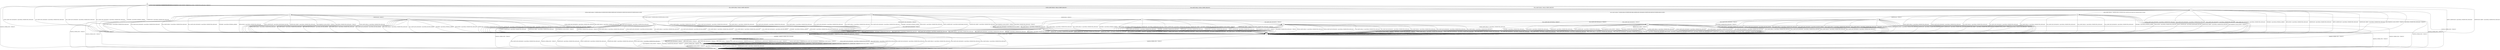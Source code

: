 digraph h5 {
s0 [label="s0"];
s1 [label="s1"];
s2 [label="s2"];
s3 [label="s3"];
s4 [label="s4"];
s5 [label="s5"];
s12 [label="s12"];
s16 [label="s16"];
s6 [label="s6"];
s7 [label="s7"];
s13 [label="s13"];
s17 [label="s17"];
s8 [label="s8"];
s9 [label="s9"];
s14 [label="s14"];
s10 [label="s10"];
s15 [label="s15"];
s11 [label="s11"];
s0 -> s1 [label="ECDH_CLIENT_HELLO / HELLO_VERIFY_REQUEST"];
s0 -> s2 [label="ECDH_CLIENT_KEY_EXCHANGE / Alert(FATAL,UNEXPECTED_MESSAGE)"];
s0 -> s1 [label="DH_CLIENT_HELLO / HELLO_VERIFY_REQUEST"];
s0 -> s2 [label="DH_CLIENT_KEY_EXCHANGE / Alert(FATAL,UNEXPECTED_MESSAGE)"];
s0 -> s1 [label="PSK_CLIENT_HELLO / HELLO_VERIFY_REQUEST"];
s0 -> s2 [label="PSK_CLIENT_KEY_EXCHANGE / Alert(FATAL,UNEXPECTED_MESSAGE)"];
s0 -> s1 [label="RSA_CLIENT_HELLO / HELLO_VERIFY_REQUEST"];
s0 -> s2 [label="RSA_CLIENT_KEY_EXCHANGE / Alert(FATAL,UNEXPECTED_MESSAGE)"];
s0 -> s3 [label="CHANGE_CIPHER_SPEC / TIMEOUT"];
s0 -> s2 [label="FINISHED / Alert(FATAL,INTERNAL_ERROR)"];
s0 -> s0 [label="APPLICATION / Alert(FATAL,UNEXPECTED_MESSAGE)"];
s0 -> s2 [label="CERTIFICATE / Alert(FATAL,UNEXPECTED_MESSAGE)"];
s0 -> s2 [label="EMPTY_CERTIFICATE / Alert(FATAL,UNEXPECTED_MESSAGE)"];
s0 -> s2 [label="CERTIFICATE_VERIFY / Alert(FATAL,UNEXPECTED_MESSAGE)"];
s0 -> s0 [label="Alert(WARNING,CLOSE_NOTIFY) / TIMEOUT"];
s0 -> s0 [label="Alert(FATAL,UNEXPECTED_MESSAGE) / TIMEOUT"];
s1 -> s4 [label="ECDH_CLIENT_HELLO / SERVER_HELLO,CERTIFICATE,ECDHE_SERVER_KEY_EXCHANGE,CERTIFICATE_REQUEST,SERVER_HELLO_DONE"];
s1 -> s2 [label="ECDH_CLIENT_KEY_EXCHANGE / Alert(FATAL,UNEXPECTED_MESSAGE)"];
s1 -> s12 [label="DH_CLIENT_HELLO / SERVER_HELLO,CERTIFICATE,DHE_SERVER_KEY_EXCHANGE,CERTIFICATE_REQUEST,SERVER_HELLO_DONE"];
s1 -> s2 [label="DH_CLIENT_KEY_EXCHANGE / Alert(FATAL,UNEXPECTED_MESSAGE)"];
s1 -> s5 [label="PSK_CLIENT_HELLO / SERVER_HELLO,SERVER_HELLO_DONE"];
s1 -> s2 [label="PSK_CLIENT_KEY_EXCHANGE / Alert(FATAL,UNEXPECTED_MESSAGE)"];
s1 -> s16 [label="RSA_CLIENT_HELLO / SERVER_HELLO,CERTIFICATE,CERTIFICATE_REQUEST,SERVER_HELLO_DONE"];
s1 -> s2 [label="RSA_CLIENT_KEY_EXCHANGE / Alert(FATAL,UNEXPECTED_MESSAGE)"];
s1 -> s3 [label="CHANGE_CIPHER_SPEC / TIMEOUT"];
s1 -> s2 [label="FINISHED / Alert(FATAL,INTERNAL_ERROR)"];
s1 -> s2 [label="APPLICATION / Alert(FATAL,UNEXPECTED_MESSAGE)"];
s1 -> s2 [label="CERTIFICATE / Alert(FATAL,UNEXPECTED_MESSAGE)"];
s1 -> s2 [label="EMPTY_CERTIFICATE / Alert(FATAL,UNEXPECTED_MESSAGE)"];
s1 -> s2 [label="CERTIFICATE_VERIFY / Alert(FATAL,UNEXPECTED_MESSAGE)"];
s1 -> s2 [label="Alert(WARNING,CLOSE_NOTIFY) / TIMEOUT"];
s1 -> s2 [label="Alert(FATAL,UNEXPECTED_MESSAGE) / TIMEOUT"];
s2 -> s2 [label="ECDH_CLIENT_HELLO / TIMEOUT"];
s2 -> s2 [label="ECDH_CLIENT_KEY_EXCHANGE / TIMEOUT"];
s2 -> s2 [label="DH_CLIENT_HELLO / TIMEOUT"];
s2 -> s2 [label="DH_CLIENT_KEY_EXCHANGE / TIMEOUT"];
s2 -> s2 [label="PSK_CLIENT_HELLO / TIMEOUT"];
s2 -> s2 [label="PSK_CLIENT_KEY_EXCHANGE / TIMEOUT"];
s2 -> s2 [label="RSA_CLIENT_HELLO / TIMEOUT"];
s2 -> s2 [label="RSA_CLIENT_KEY_EXCHANGE / TIMEOUT"];
s2 -> s3 [label="CHANGE_CIPHER_SPEC / TIMEOUT"];
s2 -> s2 [label="FINISHED / TIMEOUT"];
s2 -> s2 [label="APPLICATION / Alert(FATAL,UNEXPECTED_MESSAGE)"];
s2 -> s2 [label="CERTIFICATE / TIMEOUT"];
s2 -> s2 [label="EMPTY_CERTIFICATE / TIMEOUT"];
s2 -> s2 [label="CERTIFICATE_VERIFY / TIMEOUT"];
s2 -> s2 [label="Alert(WARNING,CLOSE_NOTIFY) / TIMEOUT"];
s2 -> s2 [label="Alert(FATAL,UNEXPECTED_MESSAGE) / TIMEOUT"];
s3 -> s3 [label="ECDH_CLIENT_HELLO / TIMEOUT"];
s3 -> s3 [label="ECDH_CLIENT_KEY_EXCHANGE / TIMEOUT"];
s3 -> s3 [label="DH_CLIENT_HELLO / TIMEOUT"];
s3 -> s3 [label="DH_CLIENT_KEY_EXCHANGE / TIMEOUT"];
s3 -> s3 [label="PSK_CLIENT_HELLO / TIMEOUT"];
s3 -> s3 [label="PSK_CLIENT_KEY_EXCHANGE / TIMEOUT"];
s3 -> s3 [label="RSA_CLIENT_HELLO / TIMEOUT"];
s3 -> s3 [label="RSA_CLIENT_KEY_EXCHANGE / TIMEOUT"];
s3 -> s3 [label="CHANGE_CIPHER_SPEC / TIMEOUT"];
s3 -> s3 [label="FINISHED / TIMEOUT"];
s3 -> s3 [label="APPLICATION / TIMEOUT"];
s3 -> s3 [label="CERTIFICATE / TIMEOUT"];
s3 -> s3 [label="EMPTY_CERTIFICATE / TIMEOUT"];
s3 -> s3 [label="CERTIFICATE_VERIFY / TIMEOUT"];
s3 -> s3 [label="Alert(WARNING,CLOSE_NOTIFY) / TIMEOUT"];
s3 -> s3 [label="Alert(FATAL,UNEXPECTED_MESSAGE) / TIMEOUT"];
s4 -> s2 [label="ECDH_CLIENT_HELLO / Alert(FATAL,UNEXPECTED_MESSAGE)"];
s4 -> s2 [label="ECDH_CLIENT_KEY_EXCHANGE / Alert(FATAL,UNEXPECTED_MESSAGE)"];
s4 -> s2 [label="DH_CLIENT_HELLO / Alert(FATAL,UNEXPECTED_MESSAGE)"];
s4 -> s2 [label="DH_CLIENT_KEY_EXCHANGE / Alert(FATAL,UNEXPECTED_MESSAGE)"];
s4 -> s2 [label="PSK_CLIENT_HELLO / Alert(FATAL,UNEXPECTED_MESSAGE)"];
s4 -> s2 [label="PSK_CLIENT_KEY_EXCHANGE / Alert(FATAL,UNEXPECTED_MESSAGE)"];
s4 -> s2 [label="RSA_CLIENT_HELLO / Alert(FATAL,UNEXPECTED_MESSAGE)"];
s4 -> s2 [label="RSA_CLIENT_KEY_EXCHANGE / Alert(FATAL,UNEXPECTED_MESSAGE)"];
s4 -> s3 [label="CHANGE_CIPHER_SPEC / TIMEOUT"];
s4 -> s2 [label="FINISHED / Alert(FATAL,INTERNAL_ERROR)"];
s4 -> s2 [label="APPLICATION / Alert(FATAL,UNEXPECTED_MESSAGE)"];
s4 -> s6 [label="CERTIFICATE / TIMEOUT"];
s4 -> s2 [label="EMPTY_CERTIFICATE / Alert(FATAL,HANDSHAKE_FAILURE)"];
s4 -> s2 [label="CERTIFICATE_VERIFY / Alert(FATAL,UNEXPECTED_MESSAGE)"];
s4 -> s2 [label="Alert(WARNING,CLOSE_NOTIFY) / TIMEOUT"];
s4 -> s2 [label="Alert(FATAL,UNEXPECTED_MESSAGE) / TIMEOUT"];
s5 -> s2 [label="ECDH_CLIENT_HELLO / Alert(FATAL,UNEXPECTED_MESSAGE)"];
s5 -> s2 [label="ECDH_CLIENT_KEY_EXCHANGE / Alert(FATAL,DECODE_ERROR)"];
s5 -> s2 [label="DH_CLIENT_HELLO / Alert(FATAL,UNEXPECTED_MESSAGE)"];
s5 -> s2 [label="DH_CLIENT_KEY_EXCHANGE / Alert(FATAL,DECODE_ERROR)"];
s5 -> s2 [label="PSK_CLIENT_HELLO / Alert(FATAL,UNEXPECTED_MESSAGE)"];
s5 -> s7 [label="PSK_CLIENT_KEY_EXCHANGE / TIMEOUT"];
s5 -> s2 [label="RSA_CLIENT_HELLO / Alert(FATAL,UNEXPECTED_MESSAGE)"];
s5 -> s2 [label="RSA_CLIENT_KEY_EXCHANGE / Alert(FATAL,DECODE_ERROR)"];
s5 -> s3 [label="CHANGE_CIPHER_SPEC / TIMEOUT"];
s5 -> s2 [label="FINISHED / Alert(FATAL,INTERNAL_ERROR)"];
s5 -> s2 [label="APPLICATION / Alert(FATAL,UNEXPECTED_MESSAGE)"];
s5 -> s2 [label="CERTIFICATE / Alert(FATAL,UNEXPECTED_MESSAGE)"];
s5 -> s2 [label="EMPTY_CERTIFICATE / Alert(FATAL,UNEXPECTED_MESSAGE)"];
s5 -> s2 [label="CERTIFICATE_VERIFY / Alert(FATAL,UNEXPECTED_MESSAGE)"];
s5 -> s2 [label="Alert(WARNING,CLOSE_NOTIFY) / TIMEOUT"];
s5 -> s2 [label="Alert(FATAL,UNEXPECTED_MESSAGE) / TIMEOUT"];
s12 -> s2 [label="ECDH_CLIENT_HELLO / Alert(FATAL,UNEXPECTED_MESSAGE)"];
s12 -> s2 [label="ECDH_CLIENT_KEY_EXCHANGE / Alert(FATAL,UNEXPECTED_MESSAGE)"];
s12 -> s2 [label="DH_CLIENT_HELLO / Alert(FATAL,UNEXPECTED_MESSAGE)"];
s12 -> s2 [label="DH_CLIENT_KEY_EXCHANGE / Alert(FATAL,UNEXPECTED_MESSAGE)"];
s12 -> s2 [label="PSK_CLIENT_HELLO / Alert(FATAL,UNEXPECTED_MESSAGE)"];
s12 -> s2 [label="PSK_CLIENT_KEY_EXCHANGE / Alert(FATAL,UNEXPECTED_MESSAGE)"];
s12 -> s2 [label="RSA_CLIENT_HELLO / Alert(FATAL,UNEXPECTED_MESSAGE)"];
s12 -> s2 [label="RSA_CLIENT_KEY_EXCHANGE / Alert(FATAL,UNEXPECTED_MESSAGE)"];
s12 -> s3 [label="CHANGE_CIPHER_SPEC / TIMEOUT"];
s12 -> s2 [label="FINISHED / Alert(FATAL,INTERNAL_ERROR)"];
s12 -> s2 [label="APPLICATION / Alert(FATAL,UNEXPECTED_MESSAGE)"];
s12 -> s13 [label="CERTIFICATE / TIMEOUT"];
s12 -> s2 [label="EMPTY_CERTIFICATE / Alert(FATAL,HANDSHAKE_FAILURE)"];
s12 -> s2 [label="CERTIFICATE_VERIFY / Alert(FATAL,UNEXPECTED_MESSAGE)"];
s12 -> s2 [label="Alert(WARNING,CLOSE_NOTIFY) / TIMEOUT"];
s12 -> s2 [label="Alert(FATAL,UNEXPECTED_MESSAGE) / TIMEOUT"];
s16 -> s2 [label="ECDH_CLIENT_HELLO / Alert(FATAL,UNEXPECTED_MESSAGE)"];
s16 -> s2 [label="ECDH_CLIENT_KEY_EXCHANGE / Alert(FATAL,UNEXPECTED_MESSAGE)"];
s16 -> s2 [label="DH_CLIENT_HELLO / Alert(FATAL,UNEXPECTED_MESSAGE)"];
s16 -> s2 [label="DH_CLIENT_KEY_EXCHANGE / Alert(FATAL,UNEXPECTED_MESSAGE)"];
s16 -> s2 [label="PSK_CLIENT_HELLO / Alert(FATAL,UNEXPECTED_MESSAGE)"];
s16 -> s2 [label="PSK_CLIENT_KEY_EXCHANGE / Alert(FATAL,UNEXPECTED_MESSAGE)"];
s16 -> s2 [label="RSA_CLIENT_HELLO / Alert(FATAL,UNEXPECTED_MESSAGE)"];
s16 -> s2 [label="RSA_CLIENT_KEY_EXCHANGE / Alert(FATAL,UNEXPECTED_MESSAGE)"];
s16 -> s3 [label="CHANGE_CIPHER_SPEC / TIMEOUT"];
s16 -> s2 [label="FINISHED / Alert(FATAL,INTERNAL_ERROR)"];
s16 -> s2 [label="APPLICATION / Alert(FATAL,UNEXPECTED_MESSAGE)"];
s16 -> s17 [label="CERTIFICATE / TIMEOUT"];
s16 -> s2 [label="EMPTY_CERTIFICATE / Alert(FATAL,HANDSHAKE_FAILURE)"];
s16 -> s2 [label="CERTIFICATE_VERIFY / Alert(FATAL,UNEXPECTED_MESSAGE)"];
s16 -> s2 [label="Alert(WARNING,CLOSE_NOTIFY) / TIMEOUT"];
s16 -> s2 [label="Alert(FATAL,UNEXPECTED_MESSAGE) / TIMEOUT"];
s6 -> s2 [label="ECDH_CLIENT_HELLO / Alert(FATAL,UNEXPECTED_MESSAGE)"];
s6 -> s8 [label="ECDH_CLIENT_KEY_EXCHANGE / TIMEOUT"];
s6 -> s2 [label="DH_CLIENT_HELLO / Alert(FATAL,UNEXPECTED_MESSAGE)"];
s6 -> s2 [label="DH_CLIENT_KEY_EXCHANGE / Alert(FATAL,DECODE_ERROR)"];
s6 -> s2 [label="PSK_CLIENT_HELLO / Alert(FATAL,UNEXPECTED_MESSAGE)"];
s6 -> s2 [label="PSK_CLIENT_KEY_EXCHANGE / Alert(FATAL,DECODE_ERROR)"];
s6 -> s2 [label="RSA_CLIENT_HELLO / Alert(FATAL,UNEXPECTED_MESSAGE)"];
s6 -> s2 [label="RSA_CLIENT_KEY_EXCHANGE / Alert(FATAL,DECODE_ERROR)"];
s6 -> s3 [label="CHANGE_CIPHER_SPEC / TIMEOUT"];
s6 -> s2 [label="FINISHED / Alert(FATAL,INTERNAL_ERROR)"];
s6 -> s2 [label="APPLICATION / Alert(FATAL,UNEXPECTED_MESSAGE)"];
s6 -> s2 [label="CERTIFICATE / Alert(FATAL,UNEXPECTED_MESSAGE)"];
s6 -> s2 [label="EMPTY_CERTIFICATE / Alert(FATAL,UNEXPECTED_MESSAGE)"];
s6 -> s2 [label="CERTIFICATE_VERIFY / Alert(FATAL,UNEXPECTED_MESSAGE)"];
s6 -> s2 [label="Alert(WARNING,CLOSE_NOTIFY) / TIMEOUT"];
s6 -> s2 [label="Alert(FATAL,UNEXPECTED_MESSAGE) / TIMEOUT"];
s7 -> s2 [label="ECDH_CLIENT_HELLO / Alert(FATAL,UNEXPECTED_MESSAGE)"];
s7 -> s2 [label="ECDH_CLIENT_KEY_EXCHANGE / Alert(FATAL,UNEXPECTED_MESSAGE)"];
s7 -> s2 [label="DH_CLIENT_HELLO / Alert(FATAL,UNEXPECTED_MESSAGE)"];
s7 -> s2 [label="DH_CLIENT_KEY_EXCHANGE / Alert(FATAL,UNEXPECTED_MESSAGE)"];
s7 -> s2 [label="PSK_CLIENT_HELLO / Alert(FATAL,UNEXPECTED_MESSAGE)"];
s7 -> s2 [label="PSK_CLIENT_KEY_EXCHANGE / Alert(FATAL,UNEXPECTED_MESSAGE)"];
s7 -> s2 [label="RSA_CLIENT_HELLO / Alert(FATAL,UNEXPECTED_MESSAGE)"];
s7 -> s2 [label="RSA_CLIENT_KEY_EXCHANGE / Alert(FATAL,UNEXPECTED_MESSAGE)"];
s7 -> s9 [label="CHANGE_CIPHER_SPEC / TIMEOUT"];
s7 -> s2 [label="FINISHED / Alert(FATAL,UNEXPECTED_MESSAGE)"];
s7 -> s2 [label="APPLICATION / Alert(FATAL,UNEXPECTED_MESSAGE)"];
s7 -> s2 [label="CERTIFICATE / Alert(FATAL,UNEXPECTED_MESSAGE)"];
s7 -> s2 [label="EMPTY_CERTIFICATE / Alert(FATAL,UNEXPECTED_MESSAGE)"];
s7 -> s2 [label="CERTIFICATE_VERIFY / Alert(FATAL,UNEXPECTED_MESSAGE)"];
s7 -> s2 [label="Alert(WARNING,CLOSE_NOTIFY) / TIMEOUT"];
s7 -> s2 [label="Alert(FATAL,UNEXPECTED_MESSAGE) / TIMEOUT"];
s13 -> s2 [label="ECDH_CLIENT_HELLO / Alert(FATAL,UNEXPECTED_MESSAGE)"];
s13 -> s2 [label="ECDH_CLIENT_KEY_EXCHANGE / Alert(FATAL,DECODE_ERROR)"];
s13 -> s2 [label="DH_CLIENT_HELLO / Alert(FATAL,UNEXPECTED_MESSAGE)"];
s13 -> s8 [label="DH_CLIENT_KEY_EXCHANGE / TIMEOUT"];
s13 -> s2 [label="PSK_CLIENT_HELLO / Alert(FATAL,UNEXPECTED_MESSAGE)"];
s13 -> s14 [label="PSK_CLIENT_KEY_EXCHANGE / TIMEOUT"];
s13 -> s2 [label="RSA_CLIENT_HELLO / Alert(FATAL,UNEXPECTED_MESSAGE)"];
s13 -> s14 [label="RSA_CLIENT_KEY_EXCHANGE / TIMEOUT"];
s13 -> s3 [label="CHANGE_CIPHER_SPEC / TIMEOUT"];
s13 -> s2 [label="FINISHED / Alert(FATAL,INTERNAL_ERROR)"];
s13 -> s2 [label="APPLICATION / Alert(FATAL,UNEXPECTED_MESSAGE)"];
s13 -> s2 [label="CERTIFICATE / Alert(FATAL,UNEXPECTED_MESSAGE)"];
s13 -> s2 [label="EMPTY_CERTIFICATE / Alert(FATAL,UNEXPECTED_MESSAGE)"];
s13 -> s2 [label="CERTIFICATE_VERIFY / Alert(FATAL,UNEXPECTED_MESSAGE)"];
s13 -> s2 [label="Alert(WARNING,CLOSE_NOTIFY) / TIMEOUT"];
s13 -> s2 [label="Alert(FATAL,UNEXPECTED_MESSAGE) / TIMEOUT"];
s17 -> s2 [label="ECDH_CLIENT_HELLO / Alert(FATAL,UNEXPECTED_MESSAGE)"];
s17 -> s2 [label="ECDH_CLIENT_KEY_EXCHANGE / Alert(FATAL,DECODE_ERROR)"];
s17 -> s2 [label="DH_CLIENT_HELLO / Alert(FATAL,UNEXPECTED_MESSAGE)"];
s17 -> s2 [label="DH_CLIENT_KEY_EXCHANGE / Alert(FATAL,DECRYPT_ERROR)"];
s17 -> s2 [label="PSK_CLIENT_HELLO / Alert(FATAL,UNEXPECTED_MESSAGE)"];
s17 -> s14 [label="PSK_CLIENT_KEY_EXCHANGE / TIMEOUT"];
s17 -> s2 [label="RSA_CLIENT_HELLO / Alert(FATAL,UNEXPECTED_MESSAGE)"];
s17 -> s8 [label="RSA_CLIENT_KEY_EXCHANGE / TIMEOUT"];
s17 -> s3 [label="CHANGE_CIPHER_SPEC / TIMEOUT"];
s17 -> s2 [label="FINISHED / Alert(FATAL,INTERNAL_ERROR)"];
s17 -> s2 [label="APPLICATION / Alert(FATAL,UNEXPECTED_MESSAGE)"];
s17 -> s2 [label="CERTIFICATE / Alert(FATAL,UNEXPECTED_MESSAGE)"];
s17 -> s2 [label="EMPTY_CERTIFICATE / Alert(FATAL,UNEXPECTED_MESSAGE)"];
s17 -> s2 [label="CERTIFICATE_VERIFY / Alert(FATAL,UNEXPECTED_MESSAGE)"];
s17 -> s2 [label="Alert(WARNING,CLOSE_NOTIFY) / TIMEOUT"];
s17 -> s2 [label="Alert(FATAL,UNEXPECTED_MESSAGE) / TIMEOUT"];
s8 -> s2 [label="ECDH_CLIENT_HELLO / Alert(FATAL,UNEXPECTED_MESSAGE)"];
s8 -> s2 [label="ECDH_CLIENT_KEY_EXCHANGE / Alert(FATAL,UNEXPECTED_MESSAGE)"];
s8 -> s2 [label="DH_CLIENT_HELLO / Alert(FATAL,UNEXPECTED_MESSAGE)"];
s8 -> s2 [label="DH_CLIENT_KEY_EXCHANGE / Alert(FATAL,UNEXPECTED_MESSAGE)"];
s8 -> s2 [label="PSK_CLIENT_HELLO / Alert(FATAL,UNEXPECTED_MESSAGE)"];
s8 -> s2 [label="PSK_CLIENT_KEY_EXCHANGE / Alert(FATAL,UNEXPECTED_MESSAGE)"];
s8 -> s2 [label="RSA_CLIENT_HELLO / Alert(FATAL,UNEXPECTED_MESSAGE)"];
s8 -> s2 [label="RSA_CLIENT_KEY_EXCHANGE / Alert(FATAL,UNEXPECTED_MESSAGE)"];
s8 -> s3 [label="CHANGE_CIPHER_SPEC / TIMEOUT"];
s8 -> s2 [label="FINISHED / Alert(FATAL,UNEXPECTED_MESSAGE)"];
s8 -> s2 [label="APPLICATION / Alert(FATAL,UNEXPECTED_MESSAGE)"];
s8 -> s2 [label="CERTIFICATE / Alert(FATAL,UNEXPECTED_MESSAGE)"];
s8 -> s2 [label="EMPTY_CERTIFICATE / Alert(FATAL,UNEXPECTED_MESSAGE)"];
s8 -> s7 [label="CERTIFICATE_VERIFY / TIMEOUT"];
s8 -> s2 [label="Alert(WARNING,CLOSE_NOTIFY) / TIMEOUT"];
s8 -> s2 [label="Alert(FATAL,UNEXPECTED_MESSAGE) / TIMEOUT"];
s9 -> s3 [label="ECDH_CLIENT_HELLO / Alert(FATAL,UNEXPECTED_MESSAGE)"];
s9 -> s3 [label="ECDH_CLIENT_KEY_EXCHANGE / Alert(FATAL,UNEXPECTED_MESSAGE)"];
s9 -> s3 [label="DH_CLIENT_HELLO / Alert(FATAL,UNEXPECTED_MESSAGE)"];
s9 -> s3 [label="DH_CLIENT_KEY_EXCHANGE / Alert(FATAL,UNEXPECTED_MESSAGE)"];
s9 -> s3 [label="PSK_CLIENT_HELLO / Alert(FATAL,UNEXPECTED_MESSAGE)"];
s9 -> s3 [label="PSK_CLIENT_KEY_EXCHANGE / Alert(FATAL,UNEXPECTED_MESSAGE)"];
s9 -> s3 [label="RSA_CLIENT_HELLO / Alert(FATAL,UNEXPECTED_MESSAGE)"];
s9 -> s3 [label="RSA_CLIENT_KEY_EXCHANGE / Alert(FATAL,UNEXPECTED_MESSAGE)"];
s9 -> s3 [label="CHANGE_CIPHER_SPEC / TIMEOUT"];
s9 -> s10 [label="FINISHED / CHANGE_CIPHER_SPEC,FINISHED"];
s9 -> s9 [label="APPLICATION / TIMEOUT"];
s9 -> s3 [label="CERTIFICATE / Alert(FATAL,UNEXPECTED_MESSAGE)"];
s9 -> s3 [label="EMPTY_CERTIFICATE / Alert(FATAL,UNEXPECTED_MESSAGE)"];
s9 -> s3 [label="CERTIFICATE_VERIFY / Alert(FATAL,UNEXPECTED_MESSAGE)"];
s9 -> s9 [label="Alert(WARNING,CLOSE_NOTIFY) / TIMEOUT"];
s9 -> s9 [label="Alert(FATAL,UNEXPECTED_MESSAGE) / TIMEOUT"];
s14 -> s2 [label="ECDH_CLIENT_HELLO / Alert(FATAL,UNEXPECTED_MESSAGE)"];
s14 -> s2 [label="ECDH_CLIENT_KEY_EXCHANGE / Alert(FATAL,UNEXPECTED_MESSAGE)"];
s14 -> s2 [label="DH_CLIENT_HELLO / Alert(FATAL,UNEXPECTED_MESSAGE)"];
s14 -> s2 [label="DH_CLIENT_KEY_EXCHANGE / Alert(FATAL,UNEXPECTED_MESSAGE)"];
s14 -> s2 [label="PSK_CLIENT_HELLO / Alert(FATAL,UNEXPECTED_MESSAGE)"];
s14 -> s2 [label="PSK_CLIENT_KEY_EXCHANGE / Alert(FATAL,UNEXPECTED_MESSAGE)"];
s14 -> s2 [label="RSA_CLIENT_HELLO / Alert(FATAL,UNEXPECTED_MESSAGE)"];
s14 -> s2 [label="RSA_CLIENT_KEY_EXCHANGE / Alert(FATAL,UNEXPECTED_MESSAGE)"];
s14 -> s3 [label="CHANGE_CIPHER_SPEC / TIMEOUT"];
s14 -> s2 [label="FINISHED / Alert(FATAL,UNEXPECTED_MESSAGE)"];
s14 -> s2 [label="APPLICATION / Alert(FATAL,UNEXPECTED_MESSAGE)"];
s14 -> s2 [label="CERTIFICATE / Alert(FATAL,UNEXPECTED_MESSAGE)"];
s14 -> s2 [label="EMPTY_CERTIFICATE / Alert(FATAL,UNEXPECTED_MESSAGE)"];
s14 -> s15 [label="CERTIFICATE_VERIFY / TIMEOUT"];
s14 -> s2 [label="Alert(WARNING,CLOSE_NOTIFY) / TIMEOUT"];
s14 -> s2 [label="Alert(FATAL,UNEXPECTED_MESSAGE) / TIMEOUT"];
s10 -> s11 [label="ECDH_CLIENT_HELLO / TIMEOUT"];
s10 -> s11 [label="ECDH_CLIENT_KEY_EXCHANGE / TIMEOUT"];
s10 -> s11 [label="DH_CLIENT_HELLO / TIMEOUT"];
s10 -> s11 [label="DH_CLIENT_KEY_EXCHANGE / TIMEOUT"];
s10 -> s11 [label="PSK_CLIENT_HELLO / TIMEOUT"];
s10 -> s11 [label="PSK_CLIENT_KEY_EXCHANGE / TIMEOUT"];
s10 -> s11 [label="RSA_CLIENT_HELLO / TIMEOUT"];
s10 -> s11 [label="RSA_CLIENT_KEY_EXCHANGE / TIMEOUT"];
s10 -> s3 [label="CHANGE_CIPHER_SPEC / TIMEOUT"];
s10 -> s10 [label="FINISHED / CHANGE_CIPHER_SPEC,FINISHED"];
s10 -> s10 [label="APPLICATION / TIMEOUT"];
s10 -> s11 [label="CERTIFICATE / TIMEOUT"];
s10 -> s11 [label="EMPTY_CERTIFICATE / TIMEOUT"];
s10 -> s11 [label="CERTIFICATE_VERIFY / TIMEOUT"];
s10 -> s3 [label="Alert(WARNING,CLOSE_NOTIFY) / TIMEOUT"];
s10 -> s3 [label="Alert(FATAL,UNEXPECTED_MESSAGE) / TIMEOUT"];
s15 -> s2 [label="ECDH_CLIENT_HELLO / Alert(FATAL,UNEXPECTED_MESSAGE)"];
s15 -> s2 [label="ECDH_CLIENT_KEY_EXCHANGE / Alert(FATAL,UNEXPECTED_MESSAGE)"];
s15 -> s2 [label="DH_CLIENT_HELLO / Alert(FATAL,UNEXPECTED_MESSAGE)"];
s15 -> s2 [label="DH_CLIENT_KEY_EXCHANGE / Alert(FATAL,UNEXPECTED_MESSAGE)"];
s15 -> s2 [label="PSK_CLIENT_HELLO / Alert(FATAL,UNEXPECTED_MESSAGE)"];
s15 -> s2 [label="PSK_CLIENT_KEY_EXCHANGE / Alert(FATAL,UNEXPECTED_MESSAGE)"];
s15 -> s2 [label="RSA_CLIENT_HELLO / Alert(FATAL,UNEXPECTED_MESSAGE)"];
s15 -> s2 [label="RSA_CLIENT_KEY_EXCHANGE / Alert(FATAL,UNEXPECTED_MESSAGE)"];
s15 -> s3 [label="CHANGE_CIPHER_SPEC / TIMEOUT"];
s15 -> s2 [label="FINISHED / Alert(FATAL,UNEXPECTED_MESSAGE)"];
s15 -> s2 [label="APPLICATION / Alert(FATAL,UNEXPECTED_MESSAGE)"];
s15 -> s2 [label="CERTIFICATE / Alert(FATAL,UNEXPECTED_MESSAGE)"];
s15 -> s2 [label="EMPTY_CERTIFICATE / Alert(FATAL,UNEXPECTED_MESSAGE)"];
s15 -> s2 [label="CERTIFICATE_VERIFY / Alert(FATAL,UNEXPECTED_MESSAGE)"];
s15 -> s2 [label="Alert(WARNING,CLOSE_NOTIFY) / TIMEOUT"];
s15 -> s2 [label="Alert(FATAL,UNEXPECTED_MESSAGE) / TIMEOUT"];
s11 -> s11 [label="ECDH_CLIENT_HELLO / TIMEOUT"];
s11 -> s11 [label="ECDH_CLIENT_KEY_EXCHANGE / TIMEOUT"];
s11 -> s11 [label="DH_CLIENT_HELLO / TIMEOUT"];
s11 -> s11 [label="DH_CLIENT_KEY_EXCHANGE / TIMEOUT"];
s11 -> s11 [label="PSK_CLIENT_HELLO / TIMEOUT"];
s11 -> s11 [label="PSK_CLIENT_KEY_EXCHANGE / TIMEOUT"];
s11 -> s11 [label="RSA_CLIENT_HELLO / TIMEOUT"];
s11 -> s11 [label="RSA_CLIENT_KEY_EXCHANGE / TIMEOUT"];
s11 -> s3 [label="CHANGE_CIPHER_SPEC / TIMEOUT"];
s11 -> s11 [label="FINISHED / TIMEOUT"];
s11 -> s3 [label="APPLICATION / Alert(FATAL,UNEXPECTED_MESSAGE)"];
s11 -> s11 [label="CERTIFICATE / TIMEOUT"];
s11 -> s11 [label="EMPTY_CERTIFICATE / TIMEOUT"];
s11 -> s11 [label="CERTIFICATE_VERIFY / TIMEOUT"];
s11 -> s3 [label="Alert(WARNING,CLOSE_NOTIFY) / TIMEOUT"];
s11 -> s3 [label="Alert(FATAL,UNEXPECTED_MESSAGE) / TIMEOUT"];
__start0 [shape=none, label=""];
__start0 -> s0 [label=""];
}
